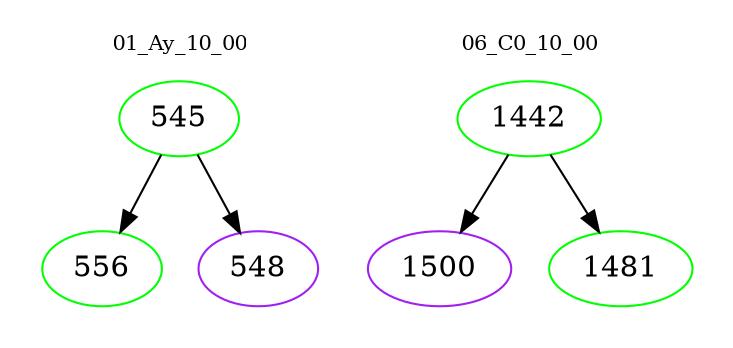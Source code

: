 digraph{
subgraph cluster_0 {
color = white
label = "01_Ay_10_00";
fontsize=10;
T0_545 [label="545", color="green"]
T0_545 -> T0_556 [color="black"]
T0_556 [label="556", color="green"]
T0_545 -> T0_548 [color="black"]
T0_548 [label="548", color="purple"]
}
subgraph cluster_1 {
color = white
label = "06_C0_10_00";
fontsize=10;
T1_1442 [label="1442", color="green"]
T1_1442 -> T1_1500 [color="black"]
T1_1500 [label="1500", color="purple"]
T1_1442 -> T1_1481 [color="black"]
T1_1481 [label="1481", color="green"]
}
}
